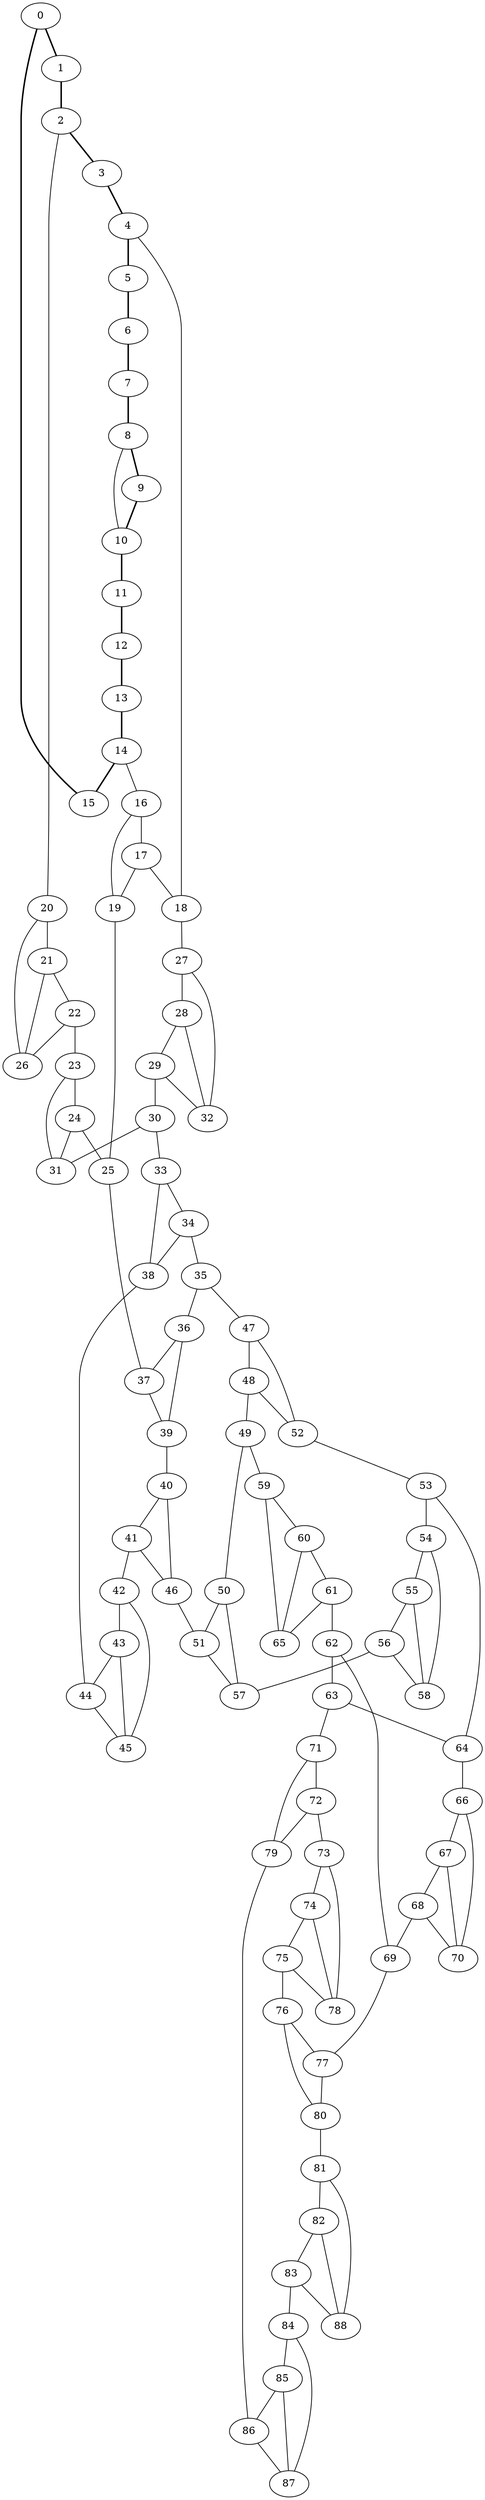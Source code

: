 //Inside of this graph isn't 3-connected
graph G {
0 [ pos = " 16.50,0.00!" ];
0 -- 1[style=bold];
0 -- 15[style=bold];
1 [ pos = " 15.24,6.31!" ];
1 -- 2[style=bold];
2 [ pos = " 11.67,11.67!" ];
2 -- 3[style=bold];
2 -- 20;
3 [ pos = " 6.31,15.24!" ];
3 -- 4[style=bold];
4 [ pos = " 0.00,16.50!" ];
4 -- 5[style=bold];
4 -- 18;
5 [ pos = " -6.31,15.24!" ];
5 -- 6[style=bold];
6 [ pos = " -11.67,11.67!" ];
6 -- 7[style=bold];
7 [ pos = " -15.24,6.31!" ];
7 -- 8[style=bold];
8 [ pos = " -16.50,0.00!" ];
8 -- 9[style=bold];
8 -- 10;
9 [ pos = " -15.24,-6.31!" ];
9 -- 10[style=bold];
10 [ pos = " -11.67,-11.67!" ];
10 -- 11[style=bold];
11 [ pos = " -6.31,-15.24!" ];
11 -- 12[style=bold];
12 [ pos = " 0.00,-16.50!" ];
12 -- 13[style=bold];
13 [ pos = " 6.31,-15.24!" ];
13 -- 14[style=bold];
14 [ pos = " 11.67,-11.67!" ];
14 -- 15[style=bold];
14 -- 16;
15 [ pos = " 15.24,-6.31!" ];
16 -- 17;
16 -- 19;
17 -- 18;
17 -- 19;
18 -- 27;
19 -- 25;
20 -- 21;
20 -- 26;
21 -- 22;
21 -- 26;
22 -- 23;
22 -- 26;
23 -- 24;
23 -- 31;
24 -- 25;
24 -- 31;
25 -- 37;
27 -- 28;
27 -- 32;
28 -- 29;
28 -- 32;
29 -- 30;
29 -- 32;
30 -- 31;
30 -- 33;
33 -- 34;
33 -- 38;
34 -- 35;
34 -- 38;
35 -- 36;
35 -- 47;
36 -- 37;
36 -- 39;
37 -- 39;
38 -- 44;
39 -- 40;
40 -- 41;
40 -- 46;
41 -- 42;
41 -- 46;
42 -- 43;
42 -- 45;
43 -- 44;
43 -- 45;
44 -- 45;
46 -- 51;
47 -- 48;
47 -- 52;
48 -- 49;
48 -- 52;
49 -- 50;
49 -- 59;
50 -- 51;
50 -- 57;
51 -- 57;
52 -- 53;
53 -- 54;
53 -- 64;
54 -- 55;
54 -- 58;
55 -- 56;
55 -- 58;
56 -- 57;
56 -- 58;
59 -- 60;
59 -- 65;
60 -- 61;
60 -- 65;
61 -- 62;
61 -- 65;
62 -- 63;
62 -- 69;
63 -- 64;
63 -- 71;
64 -- 66;
66 -- 67;
66 -- 70;
67 -- 68;
67 -- 70;
68 -- 69;
68 -- 70;
69 -- 77;
71 -- 72;
71 -- 79;
72 -- 73;
72 -- 79;
73 -- 74;
73 -- 78;
74 -- 75;
74 -- 78;
75 -- 76;
75 -- 78;
76 -- 77;
76 -- 80;
77 -- 80;
79 -- 86;
80 -- 81;
81 -- 82;
81 -- 88;
82 -- 83;
82 -- 88;
83 -- 84;
83 -- 88;
84 -- 85;
84 -- 87;
85 -- 86;
85 -- 87;
86 -- 87;
}

